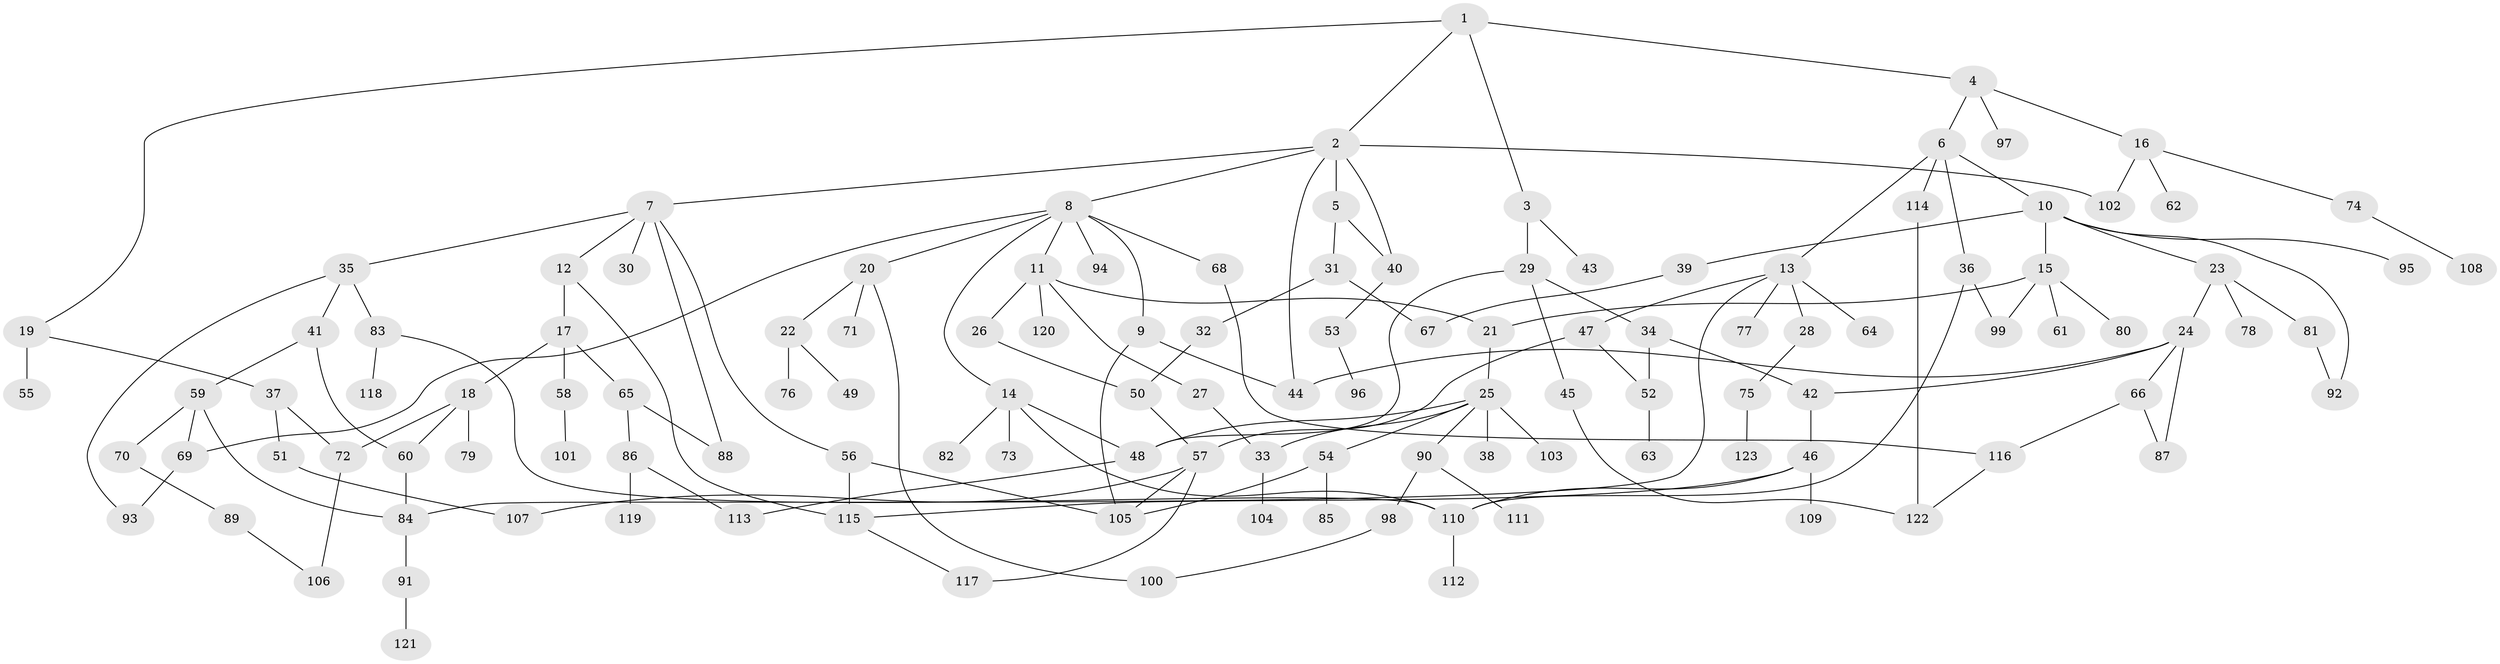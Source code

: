 // coarse degree distribution, {6: 0.046511627906976744, 2: 0.19767441860465115, 3: 0.20930232558139536, 5: 0.09302325581395349, 7: 0.03488372093023256, 4: 0.08139534883720931, 8: 0.023255813953488372, 1: 0.313953488372093}
// Generated by graph-tools (version 1.1) at 2025/51/02/27/25 19:51:38]
// undirected, 123 vertices, 161 edges
graph export_dot {
graph [start="1"]
  node [color=gray90,style=filled];
  1;
  2;
  3;
  4;
  5;
  6;
  7;
  8;
  9;
  10;
  11;
  12;
  13;
  14;
  15;
  16;
  17;
  18;
  19;
  20;
  21;
  22;
  23;
  24;
  25;
  26;
  27;
  28;
  29;
  30;
  31;
  32;
  33;
  34;
  35;
  36;
  37;
  38;
  39;
  40;
  41;
  42;
  43;
  44;
  45;
  46;
  47;
  48;
  49;
  50;
  51;
  52;
  53;
  54;
  55;
  56;
  57;
  58;
  59;
  60;
  61;
  62;
  63;
  64;
  65;
  66;
  67;
  68;
  69;
  70;
  71;
  72;
  73;
  74;
  75;
  76;
  77;
  78;
  79;
  80;
  81;
  82;
  83;
  84;
  85;
  86;
  87;
  88;
  89;
  90;
  91;
  92;
  93;
  94;
  95;
  96;
  97;
  98;
  99;
  100;
  101;
  102;
  103;
  104;
  105;
  106;
  107;
  108;
  109;
  110;
  111;
  112;
  113;
  114;
  115;
  116;
  117;
  118;
  119;
  120;
  121;
  122;
  123;
  1 -- 2;
  1 -- 3;
  1 -- 4;
  1 -- 19;
  2 -- 5;
  2 -- 7;
  2 -- 8;
  2 -- 102;
  2 -- 44;
  2 -- 40;
  3 -- 29;
  3 -- 43;
  4 -- 6;
  4 -- 16;
  4 -- 97;
  5 -- 31;
  5 -- 40;
  6 -- 10;
  6 -- 13;
  6 -- 36;
  6 -- 114;
  7 -- 12;
  7 -- 30;
  7 -- 35;
  7 -- 56;
  7 -- 88;
  8 -- 9;
  8 -- 11;
  8 -- 14;
  8 -- 20;
  8 -- 68;
  8 -- 69;
  8 -- 94;
  9 -- 44;
  9 -- 105;
  10 -- 15;
  10 -- 23;
  10 -- 39;
  10 -- 95;
  10 -- 92;
  11 -- 21;
  11 -- 26;
  11 -- 27;
  11 -- 120;
  12 -- 17;
  12 -- 115;
  13 -- 28;
  13 -- 47;
  13 -- 64;
  13 -- 77;
  13 -- 84;
  14 -- 48;
  14 -- 73;
  14 -- 82;
  14 -- 110;
  15 -- 61;
  15 -- 80;
  15 -- 99;
  15 -- 21;
  16 -- 62;
  16 -- 74;
  16 -- 102;
  17 -- 18;
  17 -- 58;
  17 -- 65;
  18 -- 79;
  18 -- 72;
  18 -- 60;
  19 -- 37;
  19 -- 55;
  20 -- 22;
  20 -- 71;
  20 -- 100;
  21 -- 25;
  22 -- 49;
  22 -- 76;
  23 -- 24;
  23 -- 78;
  23 -- 81;
  24 -- 42;
  24 -- 66;
  24 -- 87;
  24 -- 44;
  25 -- 38;
  25 -- 54;
  25 -- 90;
  25 -- 103;
  25 -- 33;
  25 -- 48;
  26 -- 50;
  27 -- 33;
  28 -- 75;
  29 -- 34;
  29 -- 45;
  29 -- 48;
  31 -- 32;
  31 -- 67;
  32 -- 50;
  33 -- 104;
  34 -- 52;
  34 -- 42;
  35 -- 41;
  35 -- 83;
  35 -- 93;
  36 -- 110;
  36 -- 99;
  37 -- 51;
  37 -- 72;
  39 -- 67;
  40 -- 53;
  41 -- 59;
  41 -- 60;
  42 -- 46;
  45 -- 122;
  46 -- 109;
  46 -- 110;
  46 -- 115;
  47 -- 52;
  47 -- 57;
  48 -- 113;
  50 -- 57;
  51 -- 107;
  52 -- 63;
  53 -- 96;
  54 -- 85;
  54 -- 105;
  56 -- 115;
  56 -- 105;
  57 -- 105;
  57 -- 107;
  57 -- 117;
  58 -- 101;
  59 -- 70;
  59 -- 84;
  59 -- 69;
  60 -- 84;
  65 -- 86;
  65 -- 88;
  66 -- 87;
  66 -- 116;
  68 -- 116;
  69 -- 93;
  70 -- 89;
  72 -- 106;
  74 -- 108;
  75 -- 123;
  81 -- 92;
  83 -- 110;
  83 -- 118;
  84 -- 91;
  86 -- 119;
  86 -- 113;
  89 -- 106;
  90 -- 98;
  90 -- 111;
  91 -- 121;
  98 -- 100;
  110 -- 112;
  114 -- 122;
  115 -- 117;
  116 -- 122;
}
